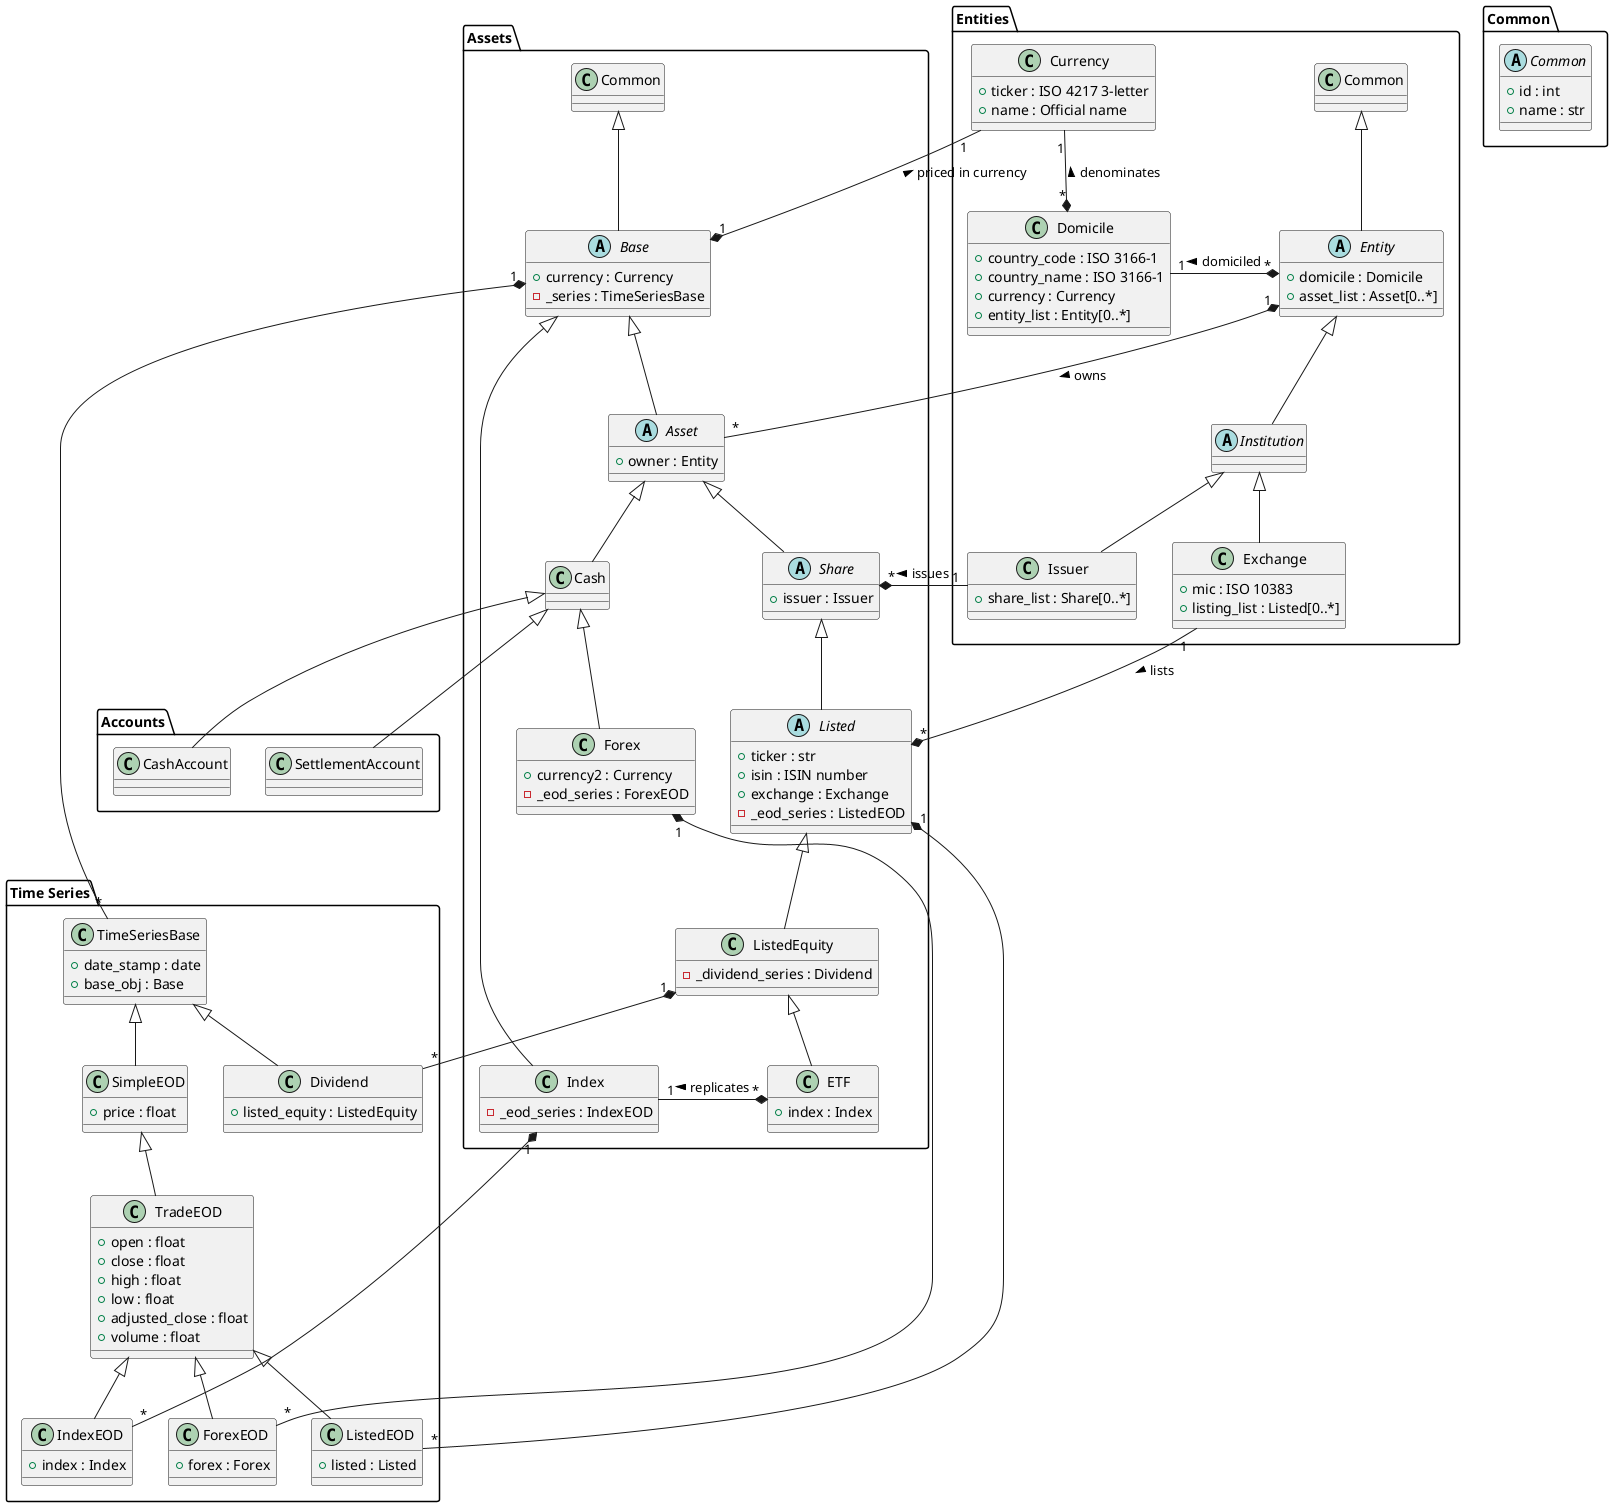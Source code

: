 @startuml asset_base

top to bottom direction

'skinparam handwritten true

' Class definitions

package "Common" {

    abstract       Common {
        +id : int
        +name : str
    }

}

package "Entities" {

    class       Domicile {
        +country_code : ISO 3166-1
        +country_name : ISO 3166-1
        +currency : Currency
        +entity_list : Entity[0..*]
    }

    class       Currency {
        +ticker : ISO 4217 3-letter
        +name : Official name
    }

    abstract    Entity {
        +domicile : Domicile
        +asset_list : Asset[0..*]
    }

    abstract    Institution

    class       Issuer {
        +share_list : Share[0..*]
    }

    class       Exchange {
        +mic : ISO 10383
        +listing_list : Listed[0..*]
    }

    ' Common inheritance
    Common <|-- Entity

    ' Domicile and Currency
    Currency "1" --* "*" Domicile : < denominates
    Domicile "1" -r-* "*" Entity : < domiciled

    ' Entities
    Entity <|-- Institution
    Institution <|-- Exchange
    Institution <|-- Issuer

}

package "Assets" {

    abstract    Base {
        +currency : Currency
        -_series : TimeSeriesBase
    }

    abstract    Asset {
        +owner : Entity
    }

    class       Cash {
    }

    class       Forex {
        +currency2 : Currency
        -_eod_series : ForexEOD
    }

    class Index {
        -_eod_series : IndexEOD
    }

    abstract    Share {
        +issuer : Issuer
    }

    abstract    Listed {
        +ticker : str
        +isin : ISIN number
        +exchange : Exchange
        -_eod_series : ListedEOD
    }

    class       ListedEquity {
        -_dividend_series : Dividend
    }

    class       ETF {
        +index : Index
    }

    ' Common inheritance
    Common <|-- Base

    ' Assets
    Base <|-- Asset
    Asset <|-- Share
    Asset <|-- Cash
    Cash <|-- Forex
    Base <|-- Index
    Share <|-- Listed
    Listed <|-- ListedEquity
    ListedEquity <|-- ETF

}

package "Accounts" {

    class CashAccount

    class SettlementAccount

    Assets.Cash <|-- CashAccount
    Assets.Cash <|-- SettlementAccount

}

package "Time Series" {

    class TimeSeriesBase {
        +date_stamp : date
        +base_obj : Base
    }

    class Dividend {
        +listed_equity : ListedEquity
    }

    class SimpleEOD {
        +price : float
    }

    class TradeEOD {
        +open : float
        +close : float
        +high : float
        +low : float
        +adjusted_close : float
        +volume : float

    }

    class ForexEOD {
        +forex : Forex
    }

    class IndexEOD {
        +index : Index
    }

    class ListedEOD {
        +listed : Listed
    }

    ' Time Series
    TimeSeriesBase <|-- SimpleEOD
    SimpleEOD <|-- TradeEOD
    TradeEOD <|-- ListedEOD
    TradeEOD <|-- ForexEOD
    TradeEOD <|-- IndexEOD
    TimeSeriesBase <|-- Dividend

}

' Pricing
Currency "1" --* "1" Base : < priced in currency

' Entities to Assets relationships
Entity "1" *-- "*" Asset : > owns
Issuer "1" -l-* "*" Share : > issues
Exchange "1" -l-* "*" Listed : > lists

' Asset to Asset relationships
ETF "*" *-r- "1" Index : > replicates

' Asset to Time Series relationships
Base "1" *-- "*" TimeSeriesBase
Listed "1" *-- "*" ListedEOD
Forex "1" *-- "*" ForexEOD
Index "1" *-- "*" IndexEOD
ListedEquity "1" *-- "*" Dividend

@enduml